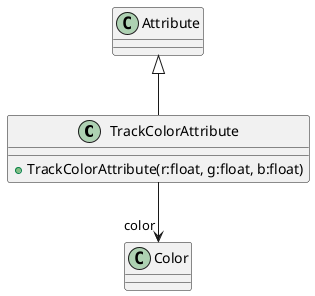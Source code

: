 @startuml
class TrackColorAttribute {
    + TrackColorAttribute(r:float, g:float, b:float)
}
Attribute <|-- TrackColorAttribute
TrackColorAttribute --> "color" Color
@enduml
